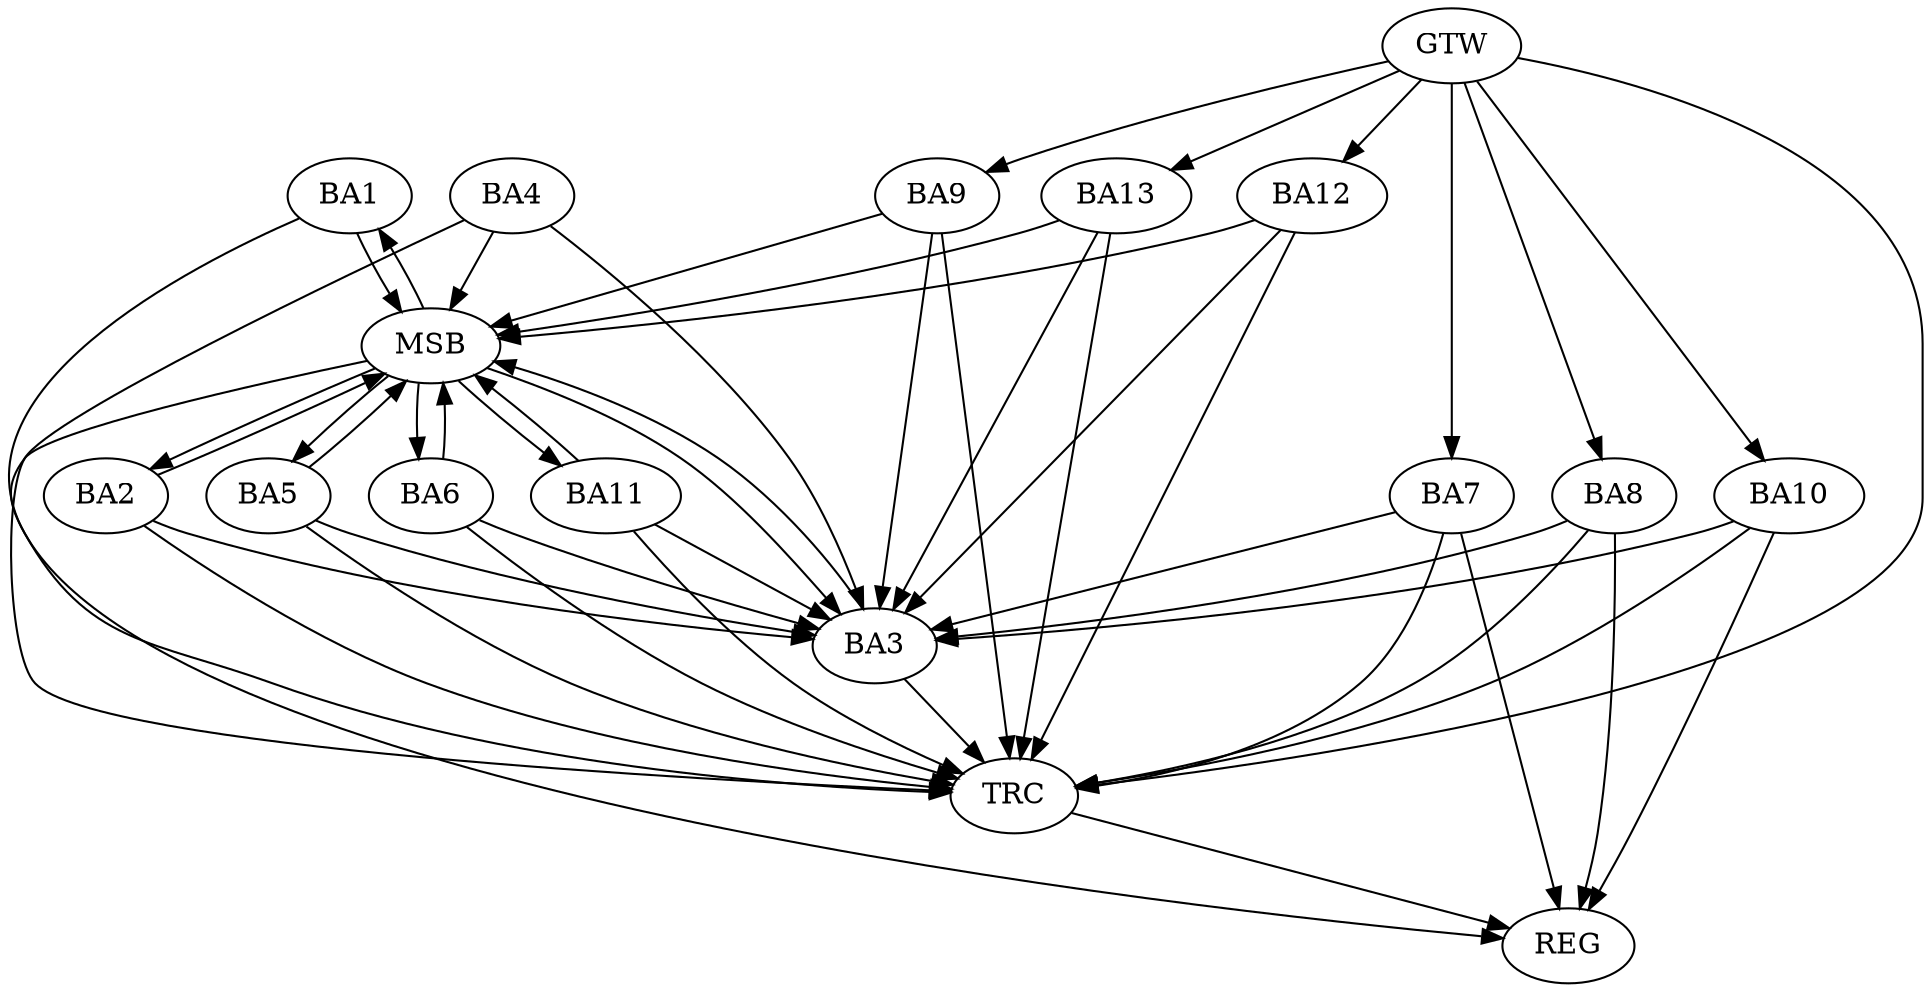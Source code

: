 strict digraph G {
  BA1 [ label="BA1" ];
  BA2 [ label="BA2" ];
  BA3 [ label="BA3" ];
  BA4 [ label="BA4" ];
  BA5 [ label="BA5" ];
  BA6 [ label="BA6" ];
  BA7 [ label="BA7" ];
  BA8 [ label="BA8" ];
  BA9 [ label="BA9" ];
  BA10 [ label="BA10" ];
  BA11 [ label="BA11" ];
  BA12 [ label="BA12" ];
  BA13 [ label="BA13" ];
  GTW [ label="GTW" ];
  REG [ label="REG" ];
  MSB [ label="MSB" ];
  TRC [ label="TRC" ];
  BA10 -> BA3;
  GTW -> BA7;
  GTW -> BA8;
  GTW -> BA9;
  GTW -> BA10;
  GTW -> BA12;
  GTW -> BA13;
  BA7 -> REG;
  BA8 -> REG;
  BA10 -> REG;
  BA1 -> MSB;
  MSB -> BA2;
  MSB -> REG;
  BA2 -> MSB;
  MSB -> BA1;
  BA3 -> MSB;
  BA4 -> MSB;
  MSB -> BA3;
  BA5 -> MSB;
  BA6 -> MSB;
  BA9 -> MSB;
  MSB -> BA6;
  BA11 -> MSB;
  MSB -> BA5;
  BA12 -> MSB;
  BA13 -> MSB;
  MSB -> BA11;
  BA1 -> TRC;
  BA2 -> TRC;
  BA3 -> TRC;
  BA4 -> TRC;
  BA5 -> TRC;
  BA6 -> TRC;
  BA7 -> TRC;
  BA8 -> TRC;
  BA9 -> TRC;
  BA10 -> TRC;
  BA11 -> TRC;
  BA12 -> TRC;
  BA13 -> TRC;
  GTW -> TRC;
  TRC -> REG;
  BA5 -> BA3;
  BA9 -> BA3;
  BA8 -> BA3;
  BA12 -> BA3;
  BA4 -> BA3;
  BA13 -> BA3;
  BA2 -> BA3;
  BA11 -> BA3;
  BA6 -> BA3;
  BA7 -> BA3;
}
